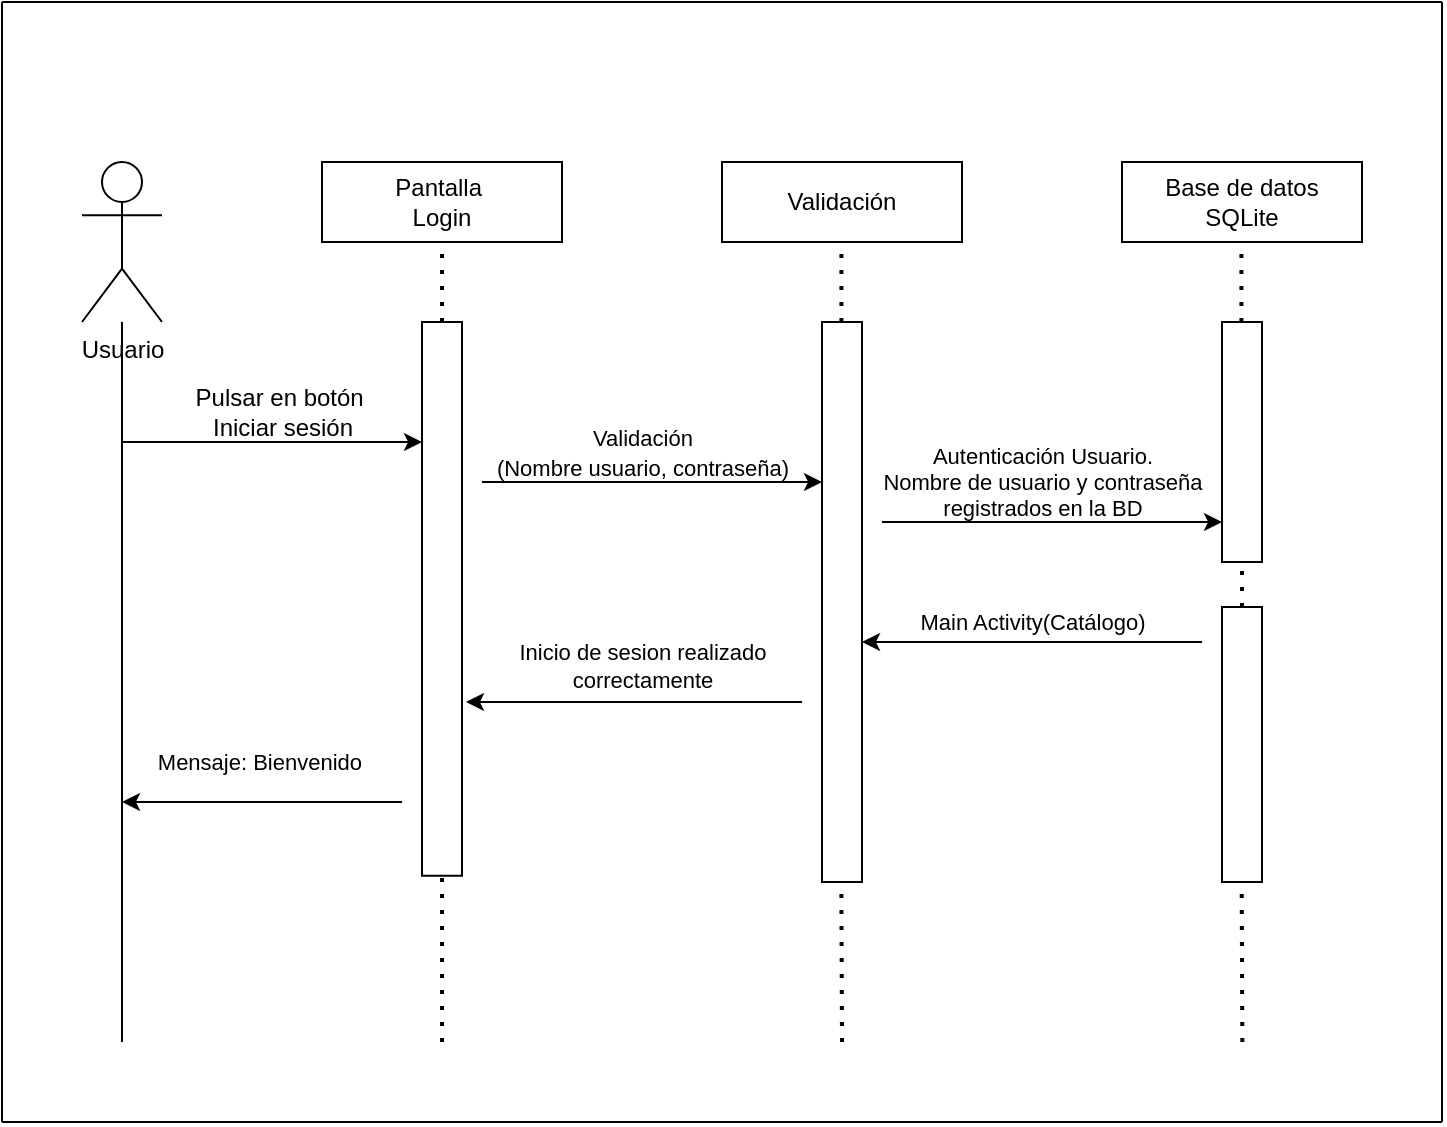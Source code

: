 <mxfile version="16.5.1" type="device"><diagram id="mE2b1JVoGRhtdrV5Cr1F" name="Página-1"><mxGraphModel dx="1102" dy="865" grid="1" gridSize="10" guides="1" tooltips="1" connect="1" arrows="1" fold="1" page="1" pageScale="1" pageWidth="827" pageHeight="1169" math="0" shadow="0"><root><mxCell id="0"/><mxCell id="1" parent="0"/><mxCell id="5qxJ9KP_PujVF5VMLELI-1" value="Usuario" style="shape=umlActor;verticalLabelPosition=bottom;verticalAlign=top;html=1;outlineConnect=0;" parent="1" vertex="1"><mxGeometry x="80" y="320" width="40" height="80" as="geometry"/></mxCell><mxCell id="5qxJ9KP_PujVF5VMLELI-6" value="" style="endArrow=none;html=1;rounded=0;" parent="1" target="5qxJ9KP_PujVF5VMLELI-1" edge="1"><mxGeometry width="50" height="50" relative="1" as="geometry"><mxPoint x="100" y="760" as="sourcePoint"/><mxPoint x="310" y="480" as="targetPoint"/></mxGeometry></mxCell><mxCell id="5qxJ9KP_PujVF5VMLELI-7" value="Pantalla&amp;nbsp;&lt;br&gt;Login" style="rounded=0;whiteSpace=wrap;html=1;" parent="1" vertex="1"><mxGeometry x="200" y="320" width="120" height="40" as="geometry"/></mxCell><mxCell id="5qxJ9KP_PujVF5VMLELI-8" value="Validación" style="rounded=0;whiteSpace=wrap;html=1;" parent="1" vertex="1"><mxGeometry x="400" y="320" width="120" height="40" as="geometry"/></mxCell><mxCell id="5qxJ9KP_PujVF5VMLELI-9" value="Base de datos&lt;br&gt;SQLite" style="rounded=0;whiteSpace=wrap;html=1;" parent="1" vertex="1"><mxGeometry x="600" y="320" width="120" height="40" as="geometry"/></mxCell><mxCell id="5qxJ9KP_PujVF5VMLELI-10" value="" style="rounded=0;whiteSpace=wrap;html=1;rotation=90;" parent="1" vertex="1"><mxGeometry x="121.57" y="528.44" width="276.87" height="20" as="geometry"/></mxCell><mxCell id="5qxJ9KP_PujVF5VMLELI-11" value="" style="endArrow=none;dashed=1;html=1;dashPattern=1 3;strokeWidth=2;rounded=0;entryX=0.5;entryY=1;entryDx=0;entryDy=0;exitX=0;exitY=0.5;exitDx=0;exitDy=0;" parent="1" source="5qxJ9KP_PujVF5VMLELI-10" target="5qxJ9KP_PujVF5VMLELI-7" edge="1"><mxGeometry width="50" height="50" relative="1" as="geometry"><mxPoint x="370" y="540" as="sourcePoint"/><mxPoint x="420" y="490" as="targetPoint"/></mxGeometry></mxCell><mxCell id="5qxJ9KP_PujVF5VMLELI-12" value="" style="endArrow=classic;html=1;rounded=0;" parent="1" edge="1"><mxGeometry width="50" height="50" relative="1" as="geometry"><mxPoint x="100" y="460" as="sourcePoint"/><mxPoint x="250" y="460" as="targetPoint"/></mxGeometry></mxCell><mxCell id="5qxJ9KP_PujVF5VMLELI-13" value="Pulsar en botón&amp;nbsp;&lt;br&gt;Iniciar sesión" style="text;html=1;align=center;verticalAlign=middle;resizable=0;points=[];autosize=1;strokeColor=none;fillColor=none;" parent="1" vertex="1"><mxGeometry x="130" y="430" width="100" height="30" as="geometry"/></mxCell><mxCell id="5qxJ9KP_PujVF5VMLELI-14" value="" style="rounded=0;whiteSpace=wrap;html=1;rotation=90;" parent="1" vertex="1"><mxGeometry x="320" y="530" width="280" height="20" as="geometry"/></mxCell><mxCell id="5qxJ9KP_PujVF5VMLELI-15" value="" style="endArrow=none;dashed=1;html=1;dashPattern=1 3;strokeWidth=2;rounded=0;entryX=0.5;entryY=1;entryDx=0;entryDy=0;exitX=0;exitY=0.5;exitDx=0;exitDy=0;" parent="1" edge="1"><mxGeometry width="50" height="50" relative="1" as="geometry"><mxPoint x="459.71" y="400" as="sourcePoint"/><mxPoint x="459.71" y="360" as="targetPoint"/></mxGeometry></mxCell><mxCell id="5qxJ9KP_PujVF5VMLELI-16" value="" style="endArrow=classic;html=1;rounded=0;" parent="1" edge="1"><mxGeometry width="50" height="50" relative="1" as="geometry"><mxPoint x="280" y="480" as="sourcePoint"/><mxPoint x="450" y="480" as="targetPoint"/></mxGeometry></mxCell><mxCell id="5qxJ9KP_PujVF5VMLELI-17" value="&lt;font style=&quot;font-size: 11px&quot;&gt;Validación&lt;br&gt;(Nombre usuario, contraseña)&lt;/font&gt;" style="text;html=1;align=center;verticalAlign=middle;resizable=0;points=[];autosize=1;strokeColor=none;fillColor=none;" parent="1" vertex="1"><mxGeometry x="280" y="450" width="160" height="30" as="geometry"/></mxCell><mxCell id="5qxJ9KP_PujVF5VMLELI-18" value="" style="rounded=0;whiteSpace=wrap;html=1;rotation=90;" parent="1" vertex="1"><mxGeometry x="600" y="450" width="120" height="20" as="geometry"/></mxCell><mxCell id="5qxJ9KP_PujVF5VMLELI-19" value="" style="endArrow=none;dashed=1;html=1;dashPattern=1 3;strokeWidth=2;rounded=0;entryX=0.5;entryY=1;entryDx=0;entryDy=0;exitX=0;exitY=0.5;exitDx=0;exitDy=0;" parent="1" edge="1"><mxGeometry width="50" height="50" relative="1" as="geometry"><mxPoint x="659.71" y="400" as="sourcePoint"/><mxPoint x="659.71" y="360" as="targetPoint"/></mxGeometry></mxCell><mxCell id="5qxJ9KP_PujVF5VMLELI-20" value="" style="endArrow=classic;html=1;rounded=0;fontSize=11;" parent="1" edge="1"><mxGeometry width="50" height="50" relative="1" as="geometry"><mxPoint x="480" y="500" as="sourcePoint"/><mxPoint x="650" y="500" as="targetPoint"/></mxGeometry></mxCell><mxCell id="5qxJ9KP_PujVF5VMLELI-21" value="Autenticación Usuario.&lt;br&gt;Nombre de usuario y contraseña&lt;br&gt;registrados en la BD" style="text;html=1;align=center;verticalAlign=middle;resizable=0;points=[];autosize=1;strokeColor=none;fillColor=none;fontSize=11;" parent="1" vertex="1"><mxGeometry x="470" y="460" width="180" height="40" as="geometry"/></mxCell><mxCell id="5qxJ9KP_PujVF5VMLELI-22" value="" style="endArrow=classic;html=1;rounded=0;fontSize=11;" parent="1" edge="1"><mxGeometry width="50" height="50" relative="1" as="geometry"><mxPoint x="640" y="560" as="sourcePoint"/><mxPoint x="470" y="560" as="targetPoint"/></mxGeometry></mxCell><mxCell id="5qxJ9KP_PujVF5VMLELI-23" value="Main Activity(Catálogo)" style="text;html=1;align=center;verticalAlign=middle;resizable=0;points=[];autosize=1;strokeColor=none;fillColor=none;fontSize=11;" parent="1" vertex="1"><mxGeometry x="490" y="540" width="130" height="20" as="geometry"/></mxCell><mxCell id="5qxJ9KP_PujVF5VMLELI-24" value="" style="endArrow=classic;html=1;rounded=0;fontSize=11;" parent="1" edge="1"><mxGeometry width="50" height="50" relative="1" as="geometry"><mxPoint x="440" y="590" as="sourcePoint"/><mxPoint x="272" y="590" as="targetPoint"/></mxGeometry></mxCell><mxCell id="5qxJ9KP_PujVF5VMLELI-25" value="Inicio de sesion realizado&lt;br&gt;correctamente" style="text;html=1;align=center;verticalAlign=middle;resizable=0;points=[];autosize=1;strokeColor=none;fillColor=none;fontSize=11;" parent="1" vertex="1"><mxGeometry x="290" y="556.88" width="140" height="30" as="geometry"/></mxCell><mxCell id="5qxJ9KP_PujVF5VMLELI-26" value="" style="endArrow=classic;html=1;rounded=0;fontSize=11;" parent="1" edge="1"><mxGeometry width="50" height="50" relative="1" as="geometry"><mxPoint x="240" y="640" as="sourcePoint"/><mxPoint x="100" y="640" as="targetPoint"/></mxGeometry></mxCell><mxCell id="5qxJ9KP_PujVF5VMLELI-27" value="Mensaje: Bienvenido&amp;nbsp;" style="text;html=1;align=center;verticalAlign=middle;resizable=0;points=[];autosize=1;strokeColor=none;fillColor=none;fontSize=11;" parent="1" vertex="1"><mxGeometry x="110" y="610" width="120" height="20" as="geometry"/></mxCell><mxCell id="5qxJ9KP_PujVF5VMLELI-28" value="" style="rounded=0;whiteSpace=wrap;html=1;rotation=90;" parent="1" vertex="1"><mxGeometry x="591.25" y="601.25" width="137.5" height="20" as="geometry"/></mxCell><mxCell id="5qxJ9KP_PujVF5VMLELI-32" value="" style="endArrow=none;dashed=1;html=1;dashPattern=1 3;strokeWidth=2;rounded=0;fontSize=11;entryX=1;entryY=0.5;entryDx=0;entryDy=0;exitX=0;exitY=0.5;exitDx=0;exitDy=0;" parent="1" source="5qxJ9KP_PujVF5VMLELI-28" target="5qxJ9KP_PujVF5VMLELI-18" edge="1"><mxGeometry width="50" height="50" relative="1" as="geometry"><mxPoint x="350" y="640" as="sourcePoint"/><mxPoint x="400" y="590" as="targetPoint"/></mxGeometry></mxCell><mxCell id="5qxJ9KP_PujVF5VMLELI-33" value="" style="endArrow=none;dashed=1;html=1;dashPattern=1 3;strokeWidth=2;rounded=0;fontSize=11;entryX=1;entryY=0.5;entryDx=0;entryDy=0;" parent="1" target="5qxJ9KP_PujVF5VMLELI-10" edge="1"><mxGeometry width="50" height="50" relative="1" as="geometry"><mxPoint x="260" y="760" as="sourcePoint"/><mxPoint x="510" y="580" as="targetPoint"/></mxGeometry></mxCell><mxCell id="5qxJ9KP_PujVF5VMLELI-34" value="" style="endArrow=none;dashed=1;html=1;dashPattern=1 3;strokeWidth=2;rounded=0;fontSize=11;entryX=1;entryY=0.5;entryDx=0;entryDy=0;" parent="1" edge="1"><mxGeometry width="50" height="50" relative="1" as="geometry"><mxPoint x="460" y="760" as="sourcePoint"/><mxPoint x="459.665" y="680.005" as="targetPoint"/></mxGeometry></mxCell><mxCell id="5qxJ9KP_PujVF5VMLELI-35" value="" style="endArrow=none;dashed=1;html=1;dashPattern=1 3;strokeWidth=2;rounded=0;fontSize=11;entryX=1;entryY=0.5;entryDx=0;entryDy=0;" parent="1" edge="1"><mxGeometry width="50" height="50" relative="1" as="geometry"><mxPoint x="660.17" y="760" as="sourcePoint"/><mxPoint x="659.835" y="680.005" as="targetPoint"/></mxGeometry></mxCell><mxCell id="BrSj2MwW4gt81H0G72DQ-1" value="" style="endArrow=none;html=1;rounded=0;" edge="1" parent="1"><mxGeometry width="50" height="50" relative="1" as="geometry"><mxPoint x="40" y="800" as="sourcePoint"/><mxPoint x="40" y="240" as="targetPoint"/></mxGeometry></mxCell><mxCell id="BrSj2MwW4gt81H0G72DQ-2" value="" style="endArrow=none;html=1;rounded=0;" edge="1" parent="1"><mxGeometry width="50" height="50" relative="1" as="geometry"><mxPoint x="760" y="800" as="sourcePoint"/><mxPoint x="760" y="240" as="targetPoint"/></mxGeometry></mxCell><mxCell id="BrSj2MwW4gt81H0G72DQ-3" value="" style="endArrow=none;html=1;rounded=0;startSize=0;endSize=0;" edge="1" parent="1"><mxGeometry width="50" height="50" relative="1" as="geometry"><mxPoint x="760" y="240" as="sourcePoint"/><mxPoint x="40" y="240" as="targetPoint"/></mxGeometry></mxCell><mxCell id="BrSj2MwW4gt81H0G72DQ-4" value="" style="endArrow=none;html=1;rounded=0;" edge="1" parent="1"><mxGeometry width="50" height="50" relative="1" as="geometry"><mxPoint x="760" y="800" as="sourcePoint"/><mxPoint x="40" y="800" as="targetPoint"/></mxGeometry></mxCell></root></mxGraphModel></diagram></mxfile>